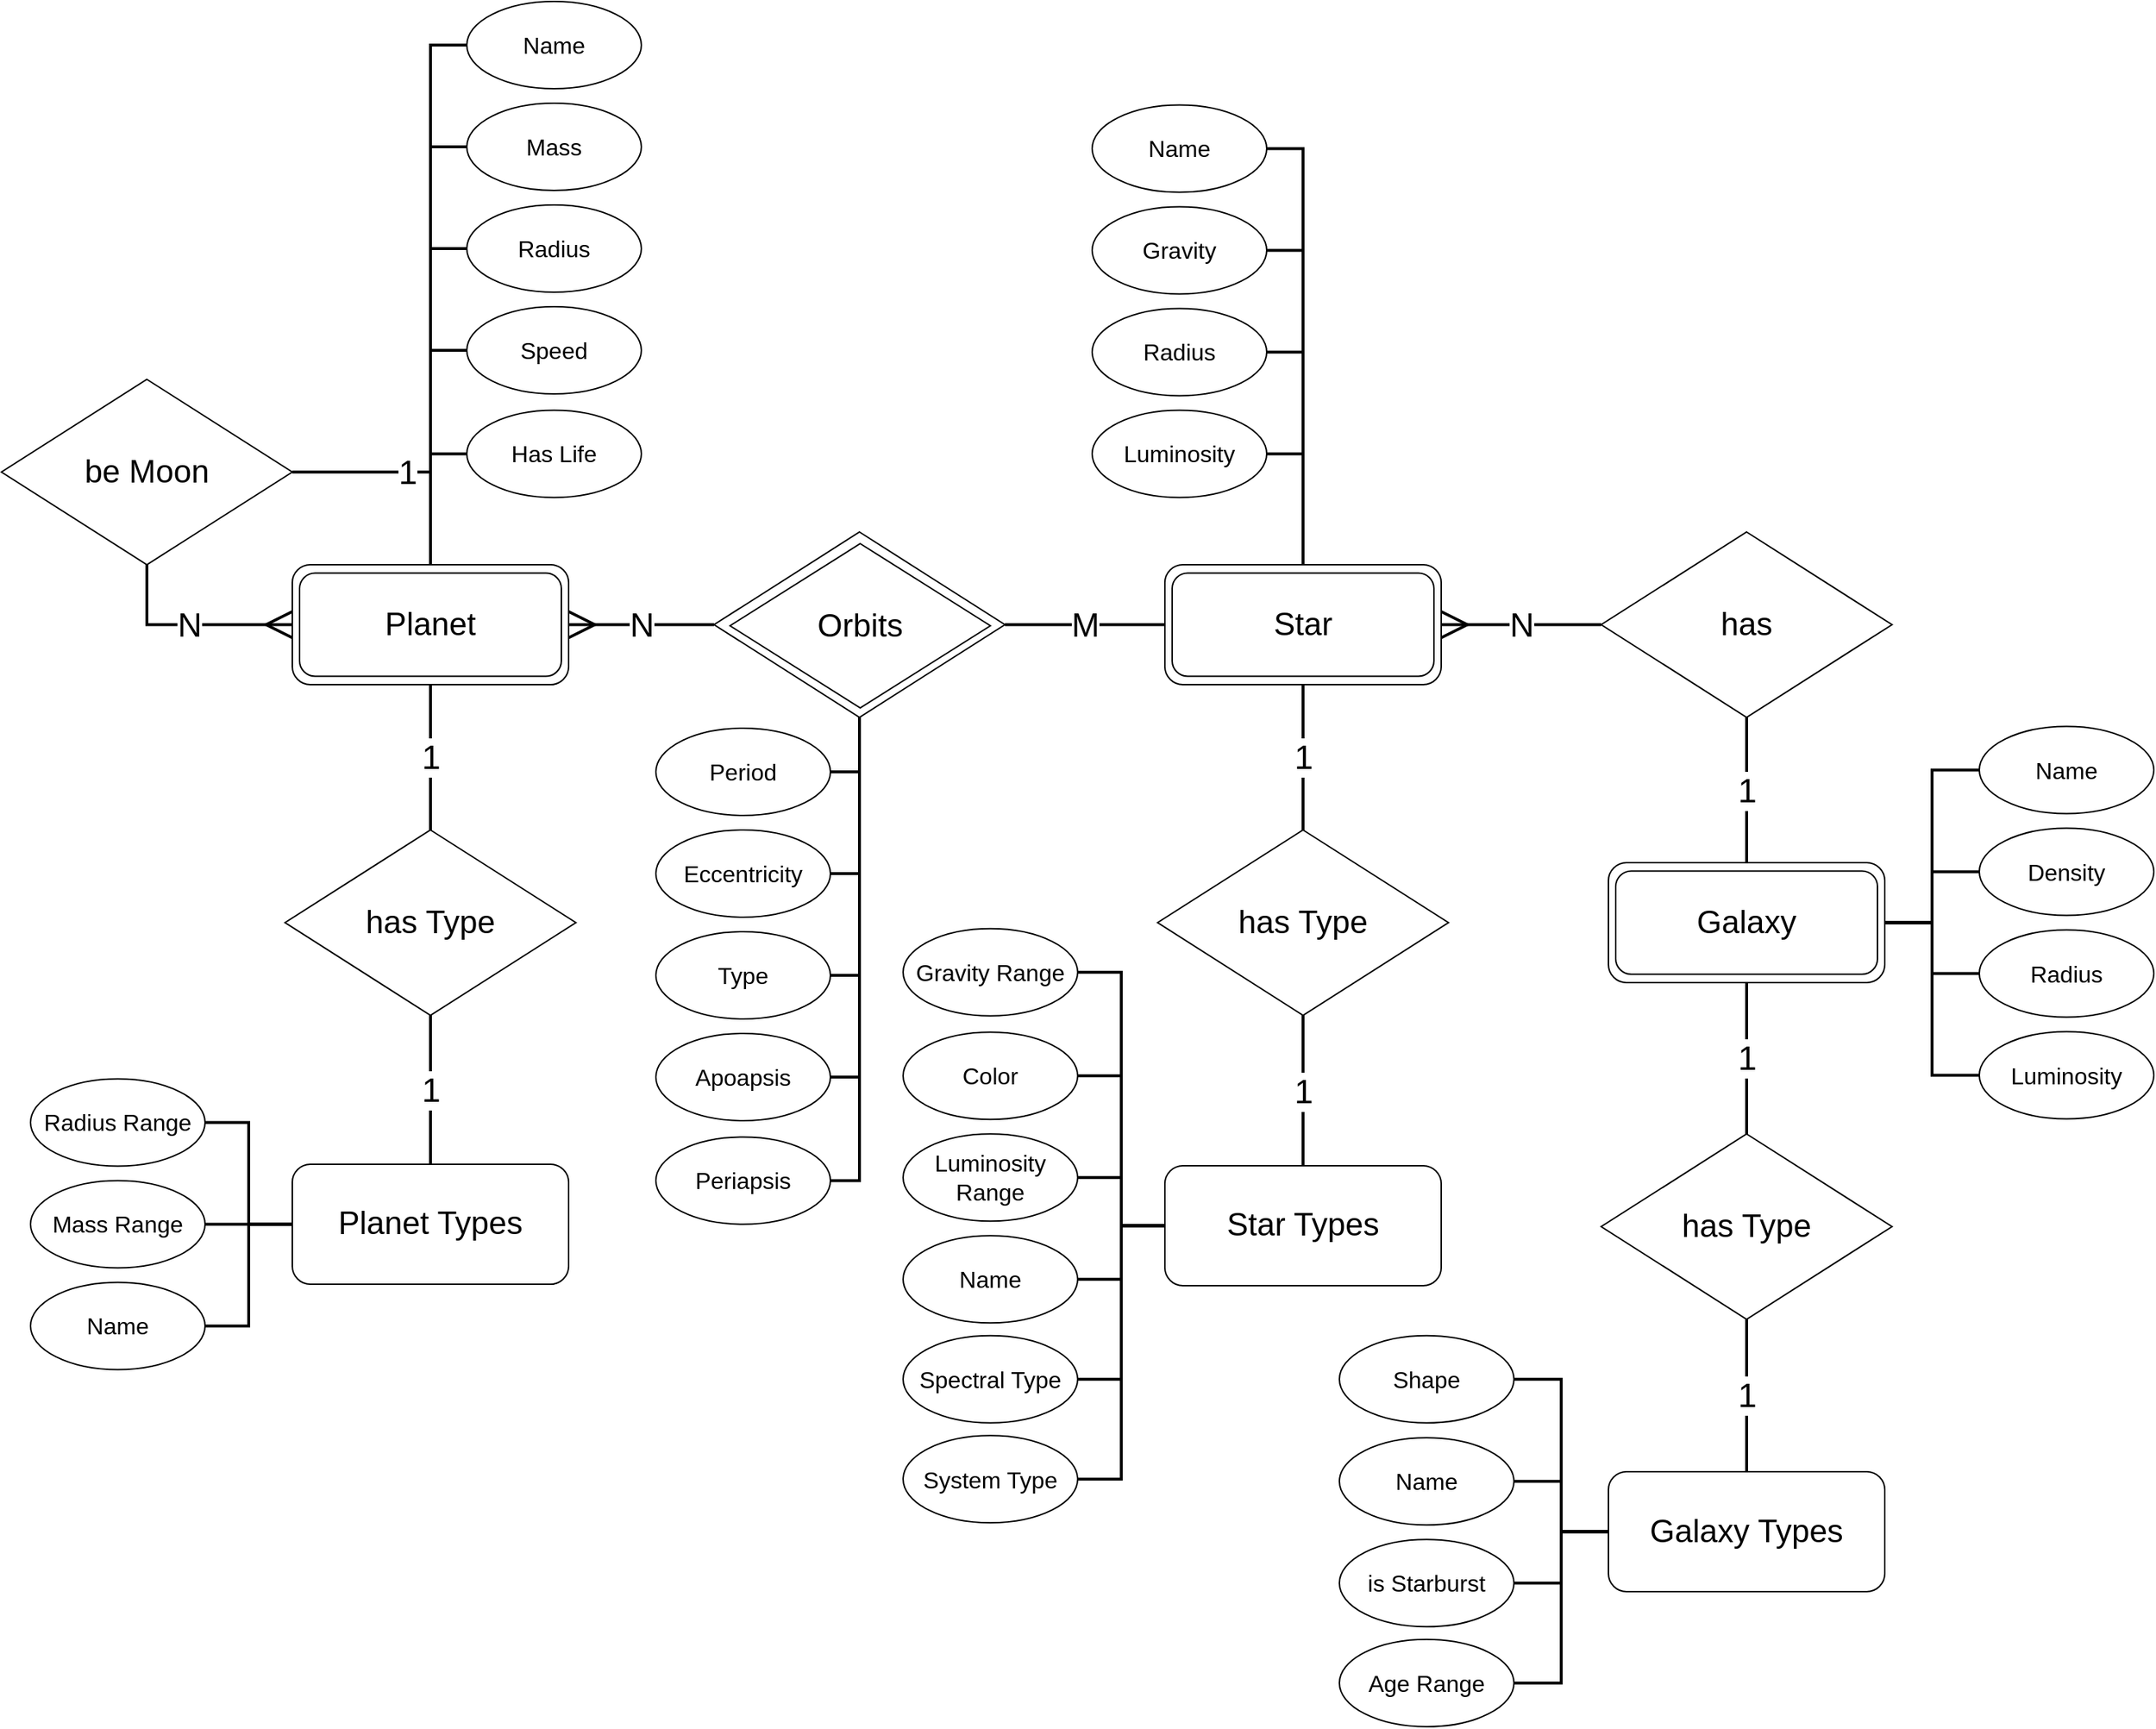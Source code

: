 <mxfile version="24.6.1" type="device">
  <diagram id="R2lEEEUBdFMjLlhIrx00" name="Page-1">
    <mxGraphModel dx="2076" dy="2492" grid="1" gridSize="10" guides="1" tooltips="1" connect="1" arrows="1" fold="1" page="1" pageScale="1" pageWidth="850" pageHeight="1100" math="0" shadow="0" extFonts="Permanent Marker^https://fonts.googleapis.com/css?family=Permanent+Marker">
      <root>
        <mxCell id="0" />
        <mxCell id="1" parent="0" />
        <mxCell id="T9YrCaAKC1p6oz3dtX21-5" value="1" style="edgeStyle=orthogonalEdgeStyle;rounded=0;orthogonalLoop=1;jettySize=auto;html=1;entryX=1;entryY=0.5;entryDx=0;entryDy=0;strokeWidth=2;endArrow=none;endFill=0;endSize=15;startSize=14;fontSize=23;" edge="1" parent="1" source="T9YrCaAKC1p6oz3dtX21-1" target="T9YrCaAKC1p6oz3dtX21-2">
          <mxGeometry relative="1" as="geometry" />
        </mxCell>
        <mxCell id="T9YrCaAKC1p6oz3dtX21-57" style="edgeStyle=orthogonalEdgeStyle;rounded=0;orthogonalLoop=1;jettySize=auto;html=1;entryX=0;entryY=0.5;entryDx=0;entryDy=0;endArrow=none;endFill=0;strokeWidth=2;" edge="1" parent="1" source="T9YrCaAKC1p6oz3dtX21-1" target="T9YrCaAKC1p6oz3dtX21-48">
          <mxGeometry relative="1" as="geometry" />
        </mxCell>
        <mxCell id="T9YrCaAKC1p6oz3dtX21-58" style="edgeStyle=orthogonalEdgeStyle;rounded=0;orthogonalLoop=1;jettySize=auto;html=1;entryX=0;entryY=0.5;entryDx=0;entryDy=0;endArrow=none;endFill=0;strokeWidth=2;" edge="1" parent="1" source="T9YrCaAKC1p6oz3dtX21-1" target="T9YrCaAKC1p6oz3dtX21-47">
          <mxGeometry relative="1" as="geometry" />
        </mxCell>
        <mxCell id="T9YrCaAKC1p6oz3dtX21-59" style="edgeStyle=orthogonalEdgeStyle;rounded=0;orthogonalLoop=1;jettySize=auto;html=1;entryX=0;entryY=0.5;entryDx=0;entryDy=0;endArrow=none;endFill=0;strokeWidth=2;" edge="1" parent="1" source="T9YrCaAKC1p6oz3dtX21-1" target="T9YrCaAKC1p6oz3dtX21-44">
          <mxGeometry relative="1" as="geometry" />
        </mxCell>
        <mxCell id="T9YrCaAKC1p6oz3dtX21-60" style="edgeStyle=orthogonalEdgeStyle;rounded=0;orthogonalLoop=1;jettySize=auto;html=1;entryX=0;entryY=0.5;entryDx=0;entryDy=0;endArrow=none;endFill=0;strokeWidth=2;" edge="1" parent="1" source="T9YrCaAKC1p6oz3dtX21-1" target="T9YrCaAKC1p6oz3dtX21-45">
          <mxGeometry relative="1" as="geometry" />
        </mxCell>
        <mxCell id="T9YrCaAKC1p6oz3dtX21-61" style="edgeStyle=orthogonalEdgeStyle;rounded=0;orthogonalLoop=1;jettySize=auto;html=1;entryX=0;entryY=0.5;entryDx=0;entryDy=0;endArrow=none;endFill=0;strokeWidth=2;" edge="1" parent="1" source="T9YrCaAKC1p6oz3dtX21-1" target="T9YrCaAKC1p6oz3dtX21-46">
          <mxGeometry relative="1" as="geometry" />
        </mxCell>
        <mxCell id="T9YrCaAKC1p6oz3dtX21-1" value="Planets" style="rounded=1;whiteSpace=wrap;html=1;fontSize=22;" vertex="1" parent="1">
          <mxGeometry x="320" y="367.5" width="190" height="82.5" as="geometry" />
        </mxCell>
        <mxCell id="T9YrCaAKC1p6oz3dtX21-6" value="N" style="edgeStyle=orthogonalEdgeStyle;rounded=0;orthogonalLoop=1;jettySize=auto;html=1;entryX=0;entryY=0.5;entryDx=0;entryDy=0;strokeWidth=2;endArrow=ERmany;endFill=0;endSize=15;startSize=15;fontSize=23;" edge="1" parent="1" source="T9YrCaAKC1p6oz3dtX21-2" target="T9YrCaAKC1p6oz3dtX21-1">
          <mxGeometry relative="1" as="geometry" />
        </mxCell>
        <mxCell id="T9YrCaAKC1p6oz3dtX21-2" value="be Moon" style="rhombus;whiteSpace=wrap;html=1;fontSize=22;" vertex="1" parent="1">
          <mxGeometry x="120" y="240" width="200" height="127.5" as="geometry" />
        </mxCell>
        <mxCell id="T9YrCaAKC1p6oz3dtX21-65" style="edgeStyle=orthogonalEdgeStyle;rounded=0;orthogonalLoop=1;jettySize=auto;html=1;entryX=1;entryY=0.5;entryDx=0;entryDy=0;strokeWidth=2;endArrow=none;endFill=0;" edge="1" parent="1" source="T9YrCaAKC1p6oz3dtX21-9" target="T9YrCaAKC1p6oz3dtX21-63">
          <mxGeometry relative="1" as="geometry" />
        </mxCell>
        <mxCell id="T9YrCaAKC1p6oz3dtX21-66" style="edgeStyle=orthogonalEdgeStyle;rounded=0;orthogonalLoop=1;jettySize=auto;html=1;entryX=1;entryY=0.5;entryDx=0;entryDy=0;strokeWidth=2;endArrow=none;endFill=0;" edge="1" parent="1" source="T9YrCaAKC1p6oz3dtX21-9" target="T9YrCaAKC1p6oz3dtX21-64">
          <mxGeometry relative="1" as="geometry" />
        </mxCell>
        <mxCell id="T9YrCaAKC1p6oz3dtX21-67" style="edgeStyle=orthogonalEdgeStyle;rounded=0;orthogonalLoop=1;jettySize=auto;html=1;entryX=1;entryY=0.5;entryDx=0;entryDy=0;strokeWidth=2;endArrow=none;endFill=0;" edge="1" parent="1" source="T9YrCaAKC1p6oz3dtX21-9" target="T9YrCaAKC1p6oz3dtX21-62">
          <mxGeometry relative="1" as="geometry" />
        </mxCell>
        <mxCell id="T9YrCaAKC1p6oz3dtX21-9" value="Planet Types" style="rounded=1;whiteSpace=wrap;html=1;fontSize=22;" vertex="1" parent="1">
          <mxGeometry x="320" y="780" width="190" height="82.5" as="geometry" />
        </mxCell>
        <mxCell id="T9YrCaAKC1p6oz3dtX21-13" value="1" style="edgeStyle=orthogonalEdgeStyle;rounded=0;orthogonalLoop=1;jettySize=auto;html=1;entryX=0.5;entryY=0;entryDx=0;entryDy=0;fontSize=23;endSize=15;startSize=15;strokeWidth=2;endArrow=none;endFill=0;" edge="1" parent="1" source="T9YrCaAKC1p6oz3dtX21-11" target="T9YrCaAKC1p6oz3dtX21-9">
          <mxGeometry relative="1" as="geometry" />
        </mxCell>
        <mxCell id="T9YrCaAKC1p6oz3dtX21-14" value="1" style="edgeStyle=orthogonalEdgeStyle;rounded=0;orthogonalLoop=1;jettySize=auto;html=1;entryX=0.5;entryY=1;entryDx=0;entryDy=0;fontSize=23;endSize=15;startSize=15;strokeWidth=2;endArrow=none;endFill=0;" edge="1" parent="1" source="T9YrCaAKC1p6oz3dtX21-11" target="T9YrCaAKC1p6oz3dtX21-1">
          <mxGeometry relative="1" as="geometry" />
        </mxCell>
        <mxCell id="T9YrCaAKC1p6oz3dtX21-11" value="has Type" style="rhombus;whiteSpace=wrap;html=1;fontSize=22;" vertex="1" parent="1">
          <mxGeometry x="315" y="550" width="200" height="127.5" as="geometry" />
        </mxCell>
        <mxCell id="T9YrCaAKC1p6oz3dtX21-15" value="Planet" style="rounded=1;whiteSpace=wrap;html=1;fontSize=22;" vertex="1" parent="1">
          <mxGeometry x="325" y="373.25" width="180" height="71" as="geometry" />
        </mxCell>
        <mxCell id="T9YrCaAKC1p6oz3dtX21-72" value="1" style="edgeStyle=orthogonalEdgeStyle;rounded=0;orthogonalLoop=1;jettySize=auto;html=1;entryX=0.5;entryY=0;entryDx=0;entryDy=0;strokeWidth=2;endArrow=none;endFill=0;endSize=15;startSize=15;fontSize=23;" edge="1" parent="1" source="T9YrCaAKC1p6oz3dtX21-16" target="T9YrCaAKC1p6oz3dtX21-68">
          <mxGeometry relative="1" as="geometry" />
        </mxCell>
        <mxCell id="T9YrCaAKC1p6oz3dtX21-92" value="N" style="edgeStyle=orthogonalEdgeStyle;rounded=0;orthogonalLoop=1;jettySize=auto;html=1;entryX=0;entryY=0.5;entryDx=0;entryDy=0;strokeWidth=2;endArrow=none;endFill=0;startArrow=ERmany;startFill=0;endSize=15;startSize=15;fontSize=23;" edge="1" parent="1" source="T9YrCaAKC1p6oz3dtX21-16" target="T9YrCaAKC1p6oz3dtX21-88">
          <mxGeometry relative="1" as="geometry" />
        </mxCell>
        <mxCell id="T9YrCaAKC1p6oz3dtX21-111" style="edgeStyle=orthogonalEdgeStyle;rounded=0;orthogonalLoop=1;jettySize=auto;html=1;entryX=1;entryY=0.5;entryDx=0;entryDy=0;strokeWidth=2;endArrow=none;endFill=0;" edge="1" parent="1" source="T9YrCaAKC1p6oz3dtX21-16" target="T9YrCaAKC1p6oz3dtX21-109">
          <mxGeometry relative="1" as="geometry" />
        </mxCell>
        <mxCell id="T9YrCaAKC1p6oz3dtX21-112" style="edgeStyle=orthogonalEdgeStyle;rounded=0;orthogonalLoop=1;jettySize=auto;html=1;entryX=1;entryY=0.5;entryDx=0;entryDy=0;strokeWidth=2;endArrow=none;endFill=0;" edge="1" parent="1" source="T9YrCaAKC1p6oz3dtX21-16" target="T9YrCaAKC1p6oz3dtX21-106">
          <mxGeometry relative="1" as="geometry" />
        </mxCell>
        <mxCell id="T9YrCaAKC1p6oz3dtX21-113" style="edgeStyle=orthogonalEdgeStyle;rounded=0;orthogonalLoop=1;jettySize=auto;html=1;entryX=1;entryY=0.5;entryDx=0;entryDy=0;strokeWidth=2;endArrow=none;endFill=0;" edge="1" parent="1" source="T9YrCaAKC1p6oz3dtX21-16" target="T9YrCaAKC1p6oz3dtX21-107">
          <mxGeometry relative="1" as="geometry" />
        </mxCell>
        <mxCell id="T9YrCaAKC1p6oz3dtX21-114" style="edgeStyle=orthogonalEdgeStyle;rounded=0;orthogonalLoop=1;jettySize=auto;html=1;entryX=1;entryY=0.5;entryDx=0;entryDy=0;strokeWidth=2;endArrow=none;endFill=0;" edge="1" parent="1" source="T9YrCaAKC1p6oz3dtX21-16" target="T9YrCaAKC1p6oz3dtX21-108">
          <mxGeometry relative="1" as="geometry" />
        </mxCell>
        <mxCell id="T9YrCaAKC1p6oz3dtX21-16" value="Star" style="rounded=1;whiteSpace=wrap;html=1;fontSize=22;" vertex="1" parent="1">
          <mxGeometry x="920" y="367.5" width="190" height="82.5" as="geometry" />
        </mxCell>
        <mxCell id="T9YrCaAKC1p6oz3dtX21-18" value="N" style="edgeStyle=orthogonalEdgeStyle;rounded=0;orthogonalLoop=1;jettySize=auto;html=1;entryX=1;entryY=0.5;entryDx=0;entryDy=0;strokeWidth=2;endArrow=ERmany;endFill=0;endSize=15;startSize=15;fontSize=23;" edge="1" parent="1" source="T9YrCaAKC1p6oz3dtX21-17" target="T9YrCaAKC1p6oz3dtX21-1">
          <mxGeometry relative="1" as="geometry" />
        </mxCell>
        <mxCell id="T9YrCaAKC1p6oz3dtX21-19" value="M" style="edgeStyle=orthogonalEdgeStyle;rounded=0;orthogonalLoop=1;jettySize=auto;html=1;entryX=0;entryY=0.5;entryDx=0;entryDy=0;strokeWidth=2;endArrow=none;endFill=0;endSize=15;startSize=15;fontSize=23;" edge="1" parent="1" source="T9YrCaAKC1p6oz3dtX21-17" target="T9YrCaAKC1p6oz3dtX21-16">
          <mxGeometry relative="1" as="geometry" />
        </mxCell>
        <mxCell id="T9YrCaAKC1p6oz3dtX21-28" style="edgeStyle=orthogonalEdgeStyle;rounded=0;orthogonalLoop=1;jettySize=auto;html=1;entryX=1;entryY=0.5;entryDx=0;entryDy=0;strokeWidth=2;endArrow=none;endFill=0;" edge="1" parent="1" source="T9YrCaAKC1p6oz3dtX21-17" target="T9YrCaAKC1p6oz3dtX21-25">
          <mxGeometry relative="1" as="geometry" />
        </mxCell>
        <mxCell id="T9YrCaAKC1p6oz3dtX21-29" style="edgeStyle=orthogonalEdgeStyle;rounded=0;orthogonalLoop=1;jettySize=auto;html=1;entryX=1;entryY=0.5;entryDx=0;entryDy=0;strokeWidth=2;endArrow=none;endFill=0;" edge="1" parent="1" source="T9YrCaAKC1p6oz3dtX21-17" target="T9YrCaAKC1p6oz3dtX21-24">
          <mxGeometry relative="1" as="geometry" />
        </mxCell>
        <mxCell id="T9YrCaAKC1p6oz3dtX21-30" style="edgeStyle=orthogonalEdgeStyle;rounded=0;orthogonalLoop=1;jettySize=auto;html=1;entryX=1;entryY=0.5;entryDx=0;entryDy=0;strokeWidth=2;endArrow=none;endFill=0;" edge="1" parent="1" source="T9YrCaAKC1p6oz3dtX21-17" target="T9YrCaAKC1p6oz3dtX21-21">
          <mxGeometry relative="1" as="geometry" />
        </mxCell>
        <mxCell id="T9YrCaAKC1p6oz3dtX21-31" style="edgeStyle=orthogonalEdgeStyle;rounded=0;orthogonalLoop=1;jettySize=auto;html=1;entryX=1;entryY=0.5;entryDx=0;entryDy=0;strokeWidth=2;endArrow=none;endFill=0;" edge="1" parent="1" source="T9YrCaAKC1p6oz3dtX21-17" target="T9YrCaAKC1p6oz3dtX21-26">
          <mxGeometry relative="1" as="geometry" />
        </mxCell>
        <mxCell id="T9YrCaAKC1p6oz3dtX21-32" style="edgeStyle=orthogonalEdgeStyle;rounded=0;orthogonalLoop=1;jettySize=auto;html=1;entryX=1;entryY=0.5;entryDx=0;entryDy=0;strokeWidth=2;endArrow=none;endFill=0;" edge="1" parent="1" source="T9YrCaAKC1p6oz3dtX21-17" target="T9YrCaAKC1p6oz3dtX21-27">
          <mxGeometry relative="1" as="geometry" />
        </mxCell>
        <mxCell id="T9YrCaAKC1p6oz3dtX21-17" value="Orbits" style="rhombus;whiteSpace=wrap;html=1;fontSize=22;" vertex="1" parent="1">
          <mxGeometry x="610" y="345" width="200" height="127.5" as="geometry" />
        </mxCell>
        <mxCell id="T9YrCaAKC1p6oz3dtX21-20" value="Star" style="rounded=1;whiteSpace=wrap;html=1;fontSize=22;" vertex="1" parent="1">
          <mxGeometry x="925" y="373.25" width="180" height="71" as="geometry" />
        </mxCell>
        <mxCell id="T9YrCaAKC1p6oz3dtX21-21" value="Type" style="ellipse;whiteSpace=wrap;html=1;fontSize=16;" vertex="1" parent="1">
          <mxGeometry x="570" y="620" width="120" height="60" as="geometry" />
        </mxCell>
        <mxCell id="T9YrCaAKC1p6oz3dtX21-24" value="Eccentricity" style="ellipse;whiteSpace=wrap;html=1;fontSize=16;" vertex="1" parent="1">
          <mxGeometry x="570" y="550" width="120" height="60" as="geometry" />
        </mxCell>
        <mxCell id="T9YrCaAKC1p6oz3dtX21-25" value="Period" style="ellipse;whiteSpace=wrap;html=1;fontSize=16;" vertex="1" parent="1">
          <mxGeometry x="570" y="480" width="120" height="60" as="geometry" />
        </mxCell>
        <mxCell id="T9YrCaAKC1p6oz3dtX21-26" value="Apoapsis" style="ellipse;whiteSpace=wrap;html=1;fontSize=16;" vertex="1" parent="1">
          <mxGeometry x="570" y="690" width="120" height="60" as="geometry" />
        </mxCell>
        <mxCell id="T9YrCaAKC1p6oz3dtX21-27" value="Periapsis" style="ellipse;whiteSpace=wrap;html=1;fontSize=16;" vertex="1" parent="1">
          <mxGeometry x="570" y="761.25" width="120" height="60" as="geometry" />
        </mxCell>
        <mxCell id="T9YrCaAKC1p6oz3dtX21-33" value="Orbits" style="rhombus;whiteSpace=wrap;html=1;fontSize=22;" vertex="1" parent="1">
          <mxGeometry x="621" y="353" width="179" height="113" as="geometry" />
        </mxCell>
        <mxCell id="T9YrCaAKC1p6oz3dtX21-44" value="Radius" style="ellipse;whiteSpace=wrap;html=1;fontSize=16;strokeWidth=1;" vertex="1" parent="1">
          <mxGeometry x="440" y="120" width="120" height="60" as="geometry" />
        </mxCell>
        <mxCell id="T9YrCaAKC1p6oz3dtX21-45" value="Mass" style="ellipse;whiteSpace=wrap;html=1;fontSize=16;strokeWidth=1;" vertex="1" parent="1">
          <mxGeometry x="440" y="50" width="120" height="60" as="geometry" />
        </mxCell>
        <mxCell id="T9YrCaAKC1p6oz3dtX21-46" value="Name" style="ellipse;whiteSpace=wrap;html=1;fontSize=16;strokeWidth=1;" vertex="1" parent="1">
          <mxGeometry x="440" y="-20" width="120" height="60" as="geometry" />
        </mxCell>
        <mxCell id="T9YrCaAKC1p6oz3dtX21-47" value="Speed" style="ellipse;whiteSpace=wrap;html=1;fontSize=16;strokeWidth=1;" vertex="1" parent="1">
          <mxGeometry x="440" y="190" width="120" height="60" as="geometry" />
        </mxCell>
        <mxCell id="T9YrCaAKC1p6oz3dtX21-48" value="Has Life" style="ellipse;whiteSpace=wrap;html=1;fontSize=16;strokeWidth=1;" vertex="1" parent="1">
          <mxGeometry x="440" y="261.25" width="120" height="60" as="geometry" />
        </mxCell>
        <mxCell id="T9YrCaAKC1p6oz3dtX21-62" value="Name" style="ellipse;whiteSpace=wrap;html=1;fontSize=16;" vertex="1" parent="1">
          <mxGeometry x="140" y="861.25" width="120" height="60" as="geometry" />
        </mxCell>
        <mxCell id="T9YrCaAKC1p6oz3dtX21-63" value="Mass Range" style="ellipse;whiteSpace=wrap;html=1;fontSize=16;" vertex="1" parent="1">
          <mxGeometry x="140" y="791.25" width="120" height="60" as="geometry" />
        </mxCell>
        <mxCell id="T9YrCaAKC1p6oz3dtX21-64" value="Radius Range" style="ellipse;whiteSpace=wrap;html=1;fontSize=16;" vertex="1" parent="1">
          <mxGeometry x="140" y="721.25" width="120" height="60" as="geometry" />
        </mxCell>
        <mxCell id="T9YrCaAKC1p6oz3dtX21-71" value="1" style="edgeStyle=orthogonalEdgeStyle;rounded=0;orthogonalLoop=1;jettySize=auto;html=1;entryX=0.5;entryY=0;entryDx=0;entryDy=0;strokeWidth=2;endArrow=none;endFill=0;endSize=15;startSize=15;fontSize=23;" edge="1" parent="1" source="T9YrCaAKC1p6oz3dtX21-68" target="T9YrCaAKC1p6oz3dtX21-70">
          <mxGeometry relative="1" as="geometry" />
        </mxCell>
        <mxCell id="T9YrCaAKC1p6oz3dtX21-68" value="has Type" style="rhombus;whiteSpace=wrap;html=1;fontSize=22;" vertex="1" parent="1">
          <mxGeometry x="915" y="550" width="200" height="127.5" as="geometry" />
        </mxCell>
        <mxCell id="T9YrCaAKC1p6oz3dtX21-79" style="edgeStyle=orthogonalEdgeStyle;rounded=0;orthogonalLoop=1;jettySize=auto;html=1;entryX=1;entryY=0.5;entryDx=0;entryDy=0;strokeWidth=2;endArrow=none;endFill=0;" edge="1" parent="1" source="T9YrCaAKC1p6oz3dtX21-70" target="T9YrCaAKC1p6oz3dtX21-74">
          <mxGeometry relative="1" as="geometry" />
        </mxCell>
        <mxCell id="T9YrCaAKC1p6oz3dtX21-80" style="edgeStyle=orthogonalEdgeStyle;rounded=0;orthogonalLoop=1;jettySize=auto;html=1;entryX=1;entryY=0.5;entryDx=0;entryDy=0;strokeWidth=2;endArrow=none;endFill=0;" edge="1" parent="1" source="T9YrCaAKC1p6oz3dtX21-70" target="T9YrCaAKC1p6oz3dtX21-75">
          <mxGeometry relative="1" as="geometry" />
        </mxCell>
        <mxCell id="T9YrCaAKC1p6oz3dtX21-81" style="edgeStyle=orthogonalEdgeStyle;rounded=0;orthogonalLoop=1;jettySize=auto;html=1;entryX=1;entryY=0.5;entryDx=0;entryDy=0;strokeWidth=2;endArrow=none;endFill=0;" edge="1" parent="1" source="T9YrCaAKC1p6oz3dtX21-70" target="T9YrCaAKC1p6oz3dtX21-76">
          <mxGeometry relative="1" as="geometry" />
        </mxCell>
        <mxCell id="T9YrCaAKC1p6oz3dtX21-82" style="edgeStyle=orthogonalEdgeStyle;rounded=0;orthogonalLoop=1;jettySize=auto;html=1;entryX=1;entryY=0.5;entryDx=0;entryDy=0;strokeWidth=2;endArrow=none;endFill=0;" edge="1" parent="1" source="T9YrCaAKC1p6oz3dtX21-70" target="T9YrCaAKC1p6oz3dtX21-73">
          <mxGeometry relative="1" as="geometry" />
        </mxCell>
        <mxCell id="T9YrCaAKC1p6oz3dtX21-83" style="edgeStyle=orthogonalEdgeStyle;rounded=0;orthogonalLoop=1;jettySize=auto;html=1;entryX=1;entryY=0.5;entryDx=0;entryDy=0;strokeWidth=2;endArrow=none;endFill=0;" edge="1" parent="1" source="T9YrCaAKC1p6oz3dtX21-70" target="T9YrCaAKC1p6oz3dtX21-77">
          <mxGeometry relative="1" as="geometry" />
        </mxCell>
        <mxCell id="T9YrCaAKC1p6oz3dtX21-85" style="edgeStyle=orthogonalEdgeStyle;rounded=0;orthogonalLoop=1;jettySize=auto;html=1;entryX=1;entryY=0.5;entryDx=0;entryDy=0;endArrow=none;endFill=0;strokeWidth=2;" edge="1" parent="1" source="T9YrCaAKC1p6oz3dtX21-70" target="T9YrCaAKC1p6oz3dtX21-84">
          <mxGeometry relative="1" as="geometry" />
        </mxCell>
        <mxCell id="T9YrCaAKC1p6oz3dtX21-70" value="Star Types" style="rounded=1;whiteSpace=wrap;html=1;fontSize=22;" vertex="1" parent="1">
          <mxGeometry x="920" y="781" width="190" height="82.5" as="geometry" />
        </mxCell>
        <mxCell id="T9YrCaAKC1p6oz3dtX21-73" value="Name" style="ellipse;whiteSpace=wrap;html=1;fontSize=16;" vertex="1" parent="1">
          <mxGeometry x="740" y="829.13" width="120" height="60" as="geometry" />
        </mxCell>
        <mxCell id="T9YrCaAKC1p6oz3dtX21-74" value="Luminosity Range" style="ellipse;whiteSpace=wrap;html=1;fontSize=16;" vertex="1" parent="1">
          <mxGeometry x="740" y="759.13" width="120" height="60" as="geometry" />
        </mxCell>
        <mxCell id="T9YrCaAKC1p6oz3dtX21-75" value="Color" style="ellipse;whiteSpace=wrap;html=1;fontSize=16;" vertex="1" parent="1">
          <mxGeometry x="740" y="689.13" width="120" height="60" as="geometry" />
        </mxCell>
        <mxCell id="T9YrCaAKC1p6oz3dtX21-76" value="Gravity Range" style="ellipse;whiteSpace=wrap;html=1;fontSize=16;" vertex="1" parent="1">
          <mxGeometry x="740" y="617.88" width="120" height="60" as="geometry" />
        </mxCell>
        <mxCell id="T9YrCaAKC1p6oz3dtX21-77" value="Spectral Type" style="ellipse;whiteSpace=wrap;html=1;fontSize=16;" vertex="1" parent="1">
          <mxGeometry x="740" y="897.88" width="120" height="60" as="geometry" />
        </mxCell>
        <mxCell id="T9YrCaAKC1p6oz3dtX21-84" value="System Type" style="ellipse;whiteSpace=wrap;html=1;fontSize=16;" vertex="1" parent="1">
          <mxGeometry x="740" y="966.63" width="120" height="60" as="geometry" />
        </mxCell>
        <mxCell id="T9YrCaAKC1p6oz3dtX21-97" value="1" style="edgeStyle=orthogonalEdgeStyle;rounded=0;orthogonalLoop=1;jettySize=auto;html=1;entryX=0.5;entryY=0;entryDx=0;entryDy=0;endArrow=none;endFill=0;strokeWidth=2;fontSize=23;" edge="1" parent="1" source="T9YrCaAKC1p6oz3dtX21-86" target="T9YrCaAKC1p6oz3dtX21-95">
          <mxGeometry relative="1" as="geometry" />
        </mxCell>
        <mxCell id="T9YrCaAKC1p6oz3dtX21-119" style="edgeStyle=orthogonalEdgeStyle;rounded=0;orthogonalLoop=1;jettySize=auto;html=1;entryX=0;entryY=0.5;entryDx=0;entryDy=0;endArrow=none;endFill=0;strokeWidth=2;" edge="1" parent="1" source="T9YrCaAKC1p6oz3dtX21-86" target="T9YrCaAKC1p6oz3dtX21-117">
          <mxGeometry relative="1" as="geometry" />
        </mxCell>
        <mxCell id="T9YrCaAKC1p6oz3dtX21-120" style="edgeStyle=orthogonalEdgeStyle;rounded=0;orthogonalLoop=1;jettySize=auto;html=1;entryX=0;entryY=0.5;entryDx=0;entryDy=0;endArrow=none;endFill=0;strokeWidth=2;" edge="1" parent="1" source="T9YrCaAKC1p6oz3dtX21-86" target="T9YrCaAKC1p6oz3dtX21-116">
          <mxGeometry relative="1" as="geometry" />
        </mxCell>
        <mxCell id="T9YrCaAKC1p6oz3dtX21-121" style="edgeStyle=orthogonalEdgeStyle;rounded=0;orthogonalLoop=1;jettySize=auto;html=1;entryX=0;entryY=0.5;entryDx=0;entryDy=0;endArrow=none;endFill=0;strokeWidth=2;" edge="1" parent="1" source="T9YrCaAKC1p6oz3dtX21-86" target="T9YrCaAKC1p6oz3dtX21-115">
          <mxGeometry relative="1" as="geometry" />
        </mxCell>
        <mxCell id="T9YrCaAKC1p6oz3dtX21-122" style="edgeStyle=orthogonalEdgeStyle;rounded=0;orthogonalLoop=1;jettySize=auto;html=1;entryX=0;entryY=0.5;entryDx=0;entryDy=0;endArrow=none;endFill=0;strokeWidth=2;" edge="1" parent="1" source="T9YrCaAKC1p6oz3dtX21-86" target="T9YrCaAKC1p6oz3dtX21-118">
          <mxGeometry relative="1" as="geometry" />
        </mxCell>
        <mxCell id="T9YrCaAKC1p6oz3dtX21-86" value="Star" style="rounded=1;whiteSpace=wrap;html=1;fontSize=22;" vertex="1" parent="1">
          <mxGeometry x="1225" y="572.5" width="190" height="82.5" as="geometry" />
        </mxCell>
        <mxCell id="T9YrCaAKC1p6oz3dtX21-93" value="1" style="edgeStyle=orthogonalEdgeStyle;rounded=0;orthogonalLoop=1;jettySize=auto;html=1;entryX=0.5;entryY=0;entryDx=0;entryDy=0;endArrow=none;endFill=0;strokeWidth=2;fontSize=23;" edge="1" parent="1" source="T9YrCaAKC1p6oz3dtX21-88" target="T9YrCaAKC1p6oz3dtX21-86">
          <mxGeometry relative="1" as="geometry" />
        </mxCell>
        <mxCell id="T9YrCaAKC1p6oz3dtX21-88" value="has" style="rhombus;whiteSpace=wrap;html=1;fontSize=22;" vertex="1" parent="1">
          <mxGeometry x="1220" y="345" width="200" height="127.5" as="geometry" />
        </mxCell>
        <mxCell id="T9YrCaAKC1p6oz3dtX21-89" value="Galaxy" style="rounded=1;whiteSpace=wrap;html=1;fontSize=22;" vertex="1" parent="1">
          <mxGeometry x="1230" y="578.25" width="180" height="71" as="geometry" />
        </mxCell>
        <mxCell id="T9YrCaAKC1p6oz3dtX21-94" value="1" style="edgeStyle=orthogonalEdgeStyle;rounded=0;orthogonalLoop=1;jettySize=auto;html=1;entryX=0.5;entryY=0;entryDx=0;entryDy=0;strokeWidth=2;endArrow=none;endFill=0;endSize=15;startSize=15;fontSize=23;" edge="1" parent="1" source="T9YrCaAKC1p6oz3dtX21-95" target="T9YrCaAKC1p6oz3dtX21-96">
          <mxGeometry relative="1" as="geometry" />
        </mxCell>
        <mxCell id="T9YrCaAKC1p6oz3dtX21-95" value="has Type" style="rhombus;whiteSpace=wrap;html=1;fontSize=22;" vertex="1" parent="1">
          <mxGeometry x="1220" y="759.13" width="200" height="127.5" as="geometry" />
        </mxCell>
        <mxCell id="T9YrCaAKC1p6oz3dtX21-102" style="edgeStyle=orthogonalEdgeStyle;rounded=0;orthogonalLoop=1;jettySize=auto;html=1;entryX=1;entryY=0.5;entryDx=0;entryDy=0;strokeWidth=2;endArrow=none;endFill=0;" edge="1" parent="1" source="T9YrCaAKC1p6oz3dtX21-96" target="T9YrCaAKC1p6oz3dtX21-98">
          <mxGeometry relative="1" as="geometry" />
        </mxCell>
        <mxCell id="T9YrCaAKC1p6oz3dtX21-103" style="edgeStyle=orthogonalEdgeStyle;rounded=0;orthogonalLoop=1;jettySize=auto;html=1;entryX=1;entryY=0.5;entryDx=0;entryDy=0;strokeWidth=2;endArrow=none;endFill=0;" edge="1" parent="1" source="T9YrCaAKC1p6oz3dtX21-96" target="T9YrCaAKC1p6oz3dtX21-99">
          <mxGeometry relative="1" as="geometry" />
        </mxCell>
        <mxCell id="T9YrCaAKC1p6oz3dtX21-104" style="edgeStyle=orthogonalEdgeStyle;rounded=0;orthogonalLoop=1;jettySize=auto;html=1;entryX=1;entryY=0.5;entryDx=0;entryDy=0;strokeWidth=2;endArrow=none;endFill=0;" edge="1" parent="1" source="T9YrCaAKC1p6oz3dtX21-96" target="T9YrCaAKC1p6oz3dtX21-100">
          <mxGeometry relative="1" as="geometry" />
        </mxCell>
        <mxCell id="T9YrCaAKC1p6oz3dtX21-105" style="edgeStyle=orthogonalEdgeStyle;rounded=0;orthogonalLoop=1;jettySize=auto;html=1;entryX=1;entryY=0.5;entryDx=0;entryDy=0;strokeWidth=2;endArrow=none;endFill=0;" edge="1" parent="1" source="T9YrCaAKC1p6oz3dtX21-96" target="T9YrCaAKC1p6oz3dtX21-101">
          <mxGeometry relative="1" as="geometry" />
        </mxCell>
        <mxCell id="T9YrCaAKC1p6oz3dtX21-96" value="Galaxy Types" style="rounded=1;whiteSpace=wrap;html=1;fontSize=22;" vertex="1" parent="1">
          <mxGeometry x="1225" y="991.51" width="190" height="82.5" as="geometry" />
        </mxCell>
        <mxCell id="T9YrCaAKC1p6oz3dtX21-98" value="Shape" style="ellipse;whiteSpace=wrap;html=1;fontSize=16;" vertex="1" parent="1">
          <mxGeometry x="1040" y="897.88" width="120" height="60" as="geometry" />
        </mxCell>
        <mxCell id="T9YrCaAKC1p6oz3dtX21-99" value="Name" style="ellipse;whiteSpace=wrap;html=1;fontSize=16;" vertex="1" parent="1">
          <mxGeometry x="1040" y="968.13" width="120" height="60" as="geometry" />
        </mxCell>
        <mxCell id="T9YrCaAKC1p6oz3dtX21-100" value="is Starburst" style="ellipse;whiteSpace=wrap;html=1;fontSize=16;" vertex="1" parent="1">
          <mxGeometry x="1040" y="1038.13" width="120" height="60" as="geometry" />
        </mxCell>
        <mxCell id="T9YrCaAKC1p6oz3dtX21-101" value="Age Range" style="ellipse;whiteSpace=wrap;html=1;fontSize=16;" vertex="1" parent="1">
          <mxGeometry x="1040" y="1106.88" width="120" height="60" as="geometry" />
        </mxCell>
        <mxCell id="T9YrCaAKC1p6oz3dtX21-106" value="Radius" style="ellipse;whiteSpace=wrap;html=1;fontSize=16;strokeWidth=1;" vertex="1" parent="1">
          <mxGeometry x="870" y="191.25" width="120" height="60" as="geometry" />
        </mxCell>
        <mxCell id="T9YrCaAKC1p6oz3dtX21-107" value="Gravity" style="ellipse;whiteSpace=wrap;html=1;fontSize=16;strokeWidth=1;" vertex="1" parent="1">
          <mxGeometry x="870" y="121.25" width="120" height="60" as="geometry" />
        </mxCell>
        <mxCell id="T9YrCaAKC1p6oz3dtX21-108" value="Name" style="ellipse;whiteSpace=wrap;html=1;fontSize=16;strokeWidth=1;" vertex="1" parent="1">
          <mxGeometry x="870" y="51.25" width="120" height="60" as="geometry" />
        </mxCell>
        <mxCell id="T9YrCaAKC1p6oz3dtX21-109" value="Luminosity" style="ellipse;whiteSpace=wrap;html=1;fontSize=16;strokeWidth=1;" vertex="1" parent="1">
          <mxGeometry x="870" y="261.25" width="120" height="60" as="geometry" />
        </mxCell>
        <mxCell id="T9YrCaAKC1p6oz3dtX21-115" value="Radius" style="ellipse;whiteSpace=wrap;html=1;fontSize=16;strokeWidth=1;" vertex="1" parent="1">
          <mxGeometry x="1480" y="618.75" width="120" height="60" as="geometry" />
        </mxCell>
        <mxCell id="T9YrCaAKC1p6oz3dtX21-116" value="Density" style="ellipse;whiteSpace=wrap;html=1;fontSize=16;strokeWidth=1;" vertex="1" parent="1">
          <mxGeometry x="1480" y="548.75" width="120" height="60" as="geometry" />
        </mxCell>
        <mxCell id="T9YrCaAKC1p6oz3dtX21-117" value="Name" style="ellipse;whiteSpace=wrap;html=1;fontSize=16;strokeWidth=1;" vertex="1" parent="1">
          <mxGeometry x="1480" y="478.75" width="120" height="60" as="geometry" />
        </mxCell>
        <mxCell id="T9YrCaAKC1p6oz3dtX21-118" value="Luminosity" style="ellipse;whiteSpace=wrap;html=1;fontSize=16;strokeWidth=1;" vertex="1" parent="1">
          <mxGeometry x="1480" y="688.75" width="120" height="60" as="geometry" />
        </mxCell>
      </root>
    </mxGraphModel>
  </diagram>
</mxfile>
